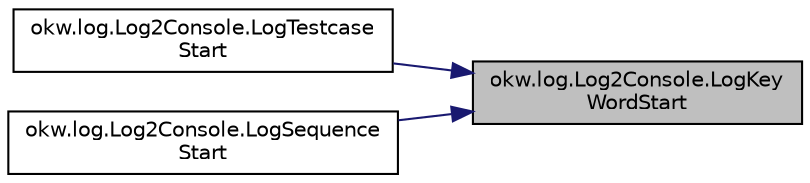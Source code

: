 digraph "okw.log.Log2Console.LogKeyWordStart"
{
 // INTERACTIVE_SVG=YES
 // LATEX_PDF_SIZE
  edge [fontname="Helvetica",fontsize="10",labelfontname="Helvetica",labelfontsize="10"];
  node [fontname="Helvetica",fontsize="10",shape=record];
  rankdir="RL";
  Node106 [label="okw.log.Log2Console.LogKey\lWordStart",height=0.2,width=0.4,color="black", fillcolor="grey75", style="filled", fontcolor="black",tooltip="LogKeyWordStart:"];
  Node106 -> Node107 [dir="back",color="midnightblue",fontsize="10",style="solid",fontname="Helvetica"];
  Node107 [label="okw.log.Log2Console.LogTestcase\lStart",height=0.2,width=0.4,color="black", fillcolor="white", style="filled",URL="$classokw_1_1log_1_1_log2_console.html#ab54c67895506d0e6786be1b7c4f1ac78",tooltip="LogTestcaseStart:"];
  Node106 -> Node108 [dir="back",color="midnightblue",fontsize="10",style="solid",fontname="Helvetica"];
  Node108 [label="okw.log.Log2Console.LogSequence\lStart",height=0.2,width=0.4,color="black", fillcolor="white", style="filled",URL="$classokw_1_1log_1_1_log2_console.html#a9ec829b2c64f226a7de1d6a8c0ec468f",tooltip="LogSequenceStart: Begin of a Sequence."];
}
